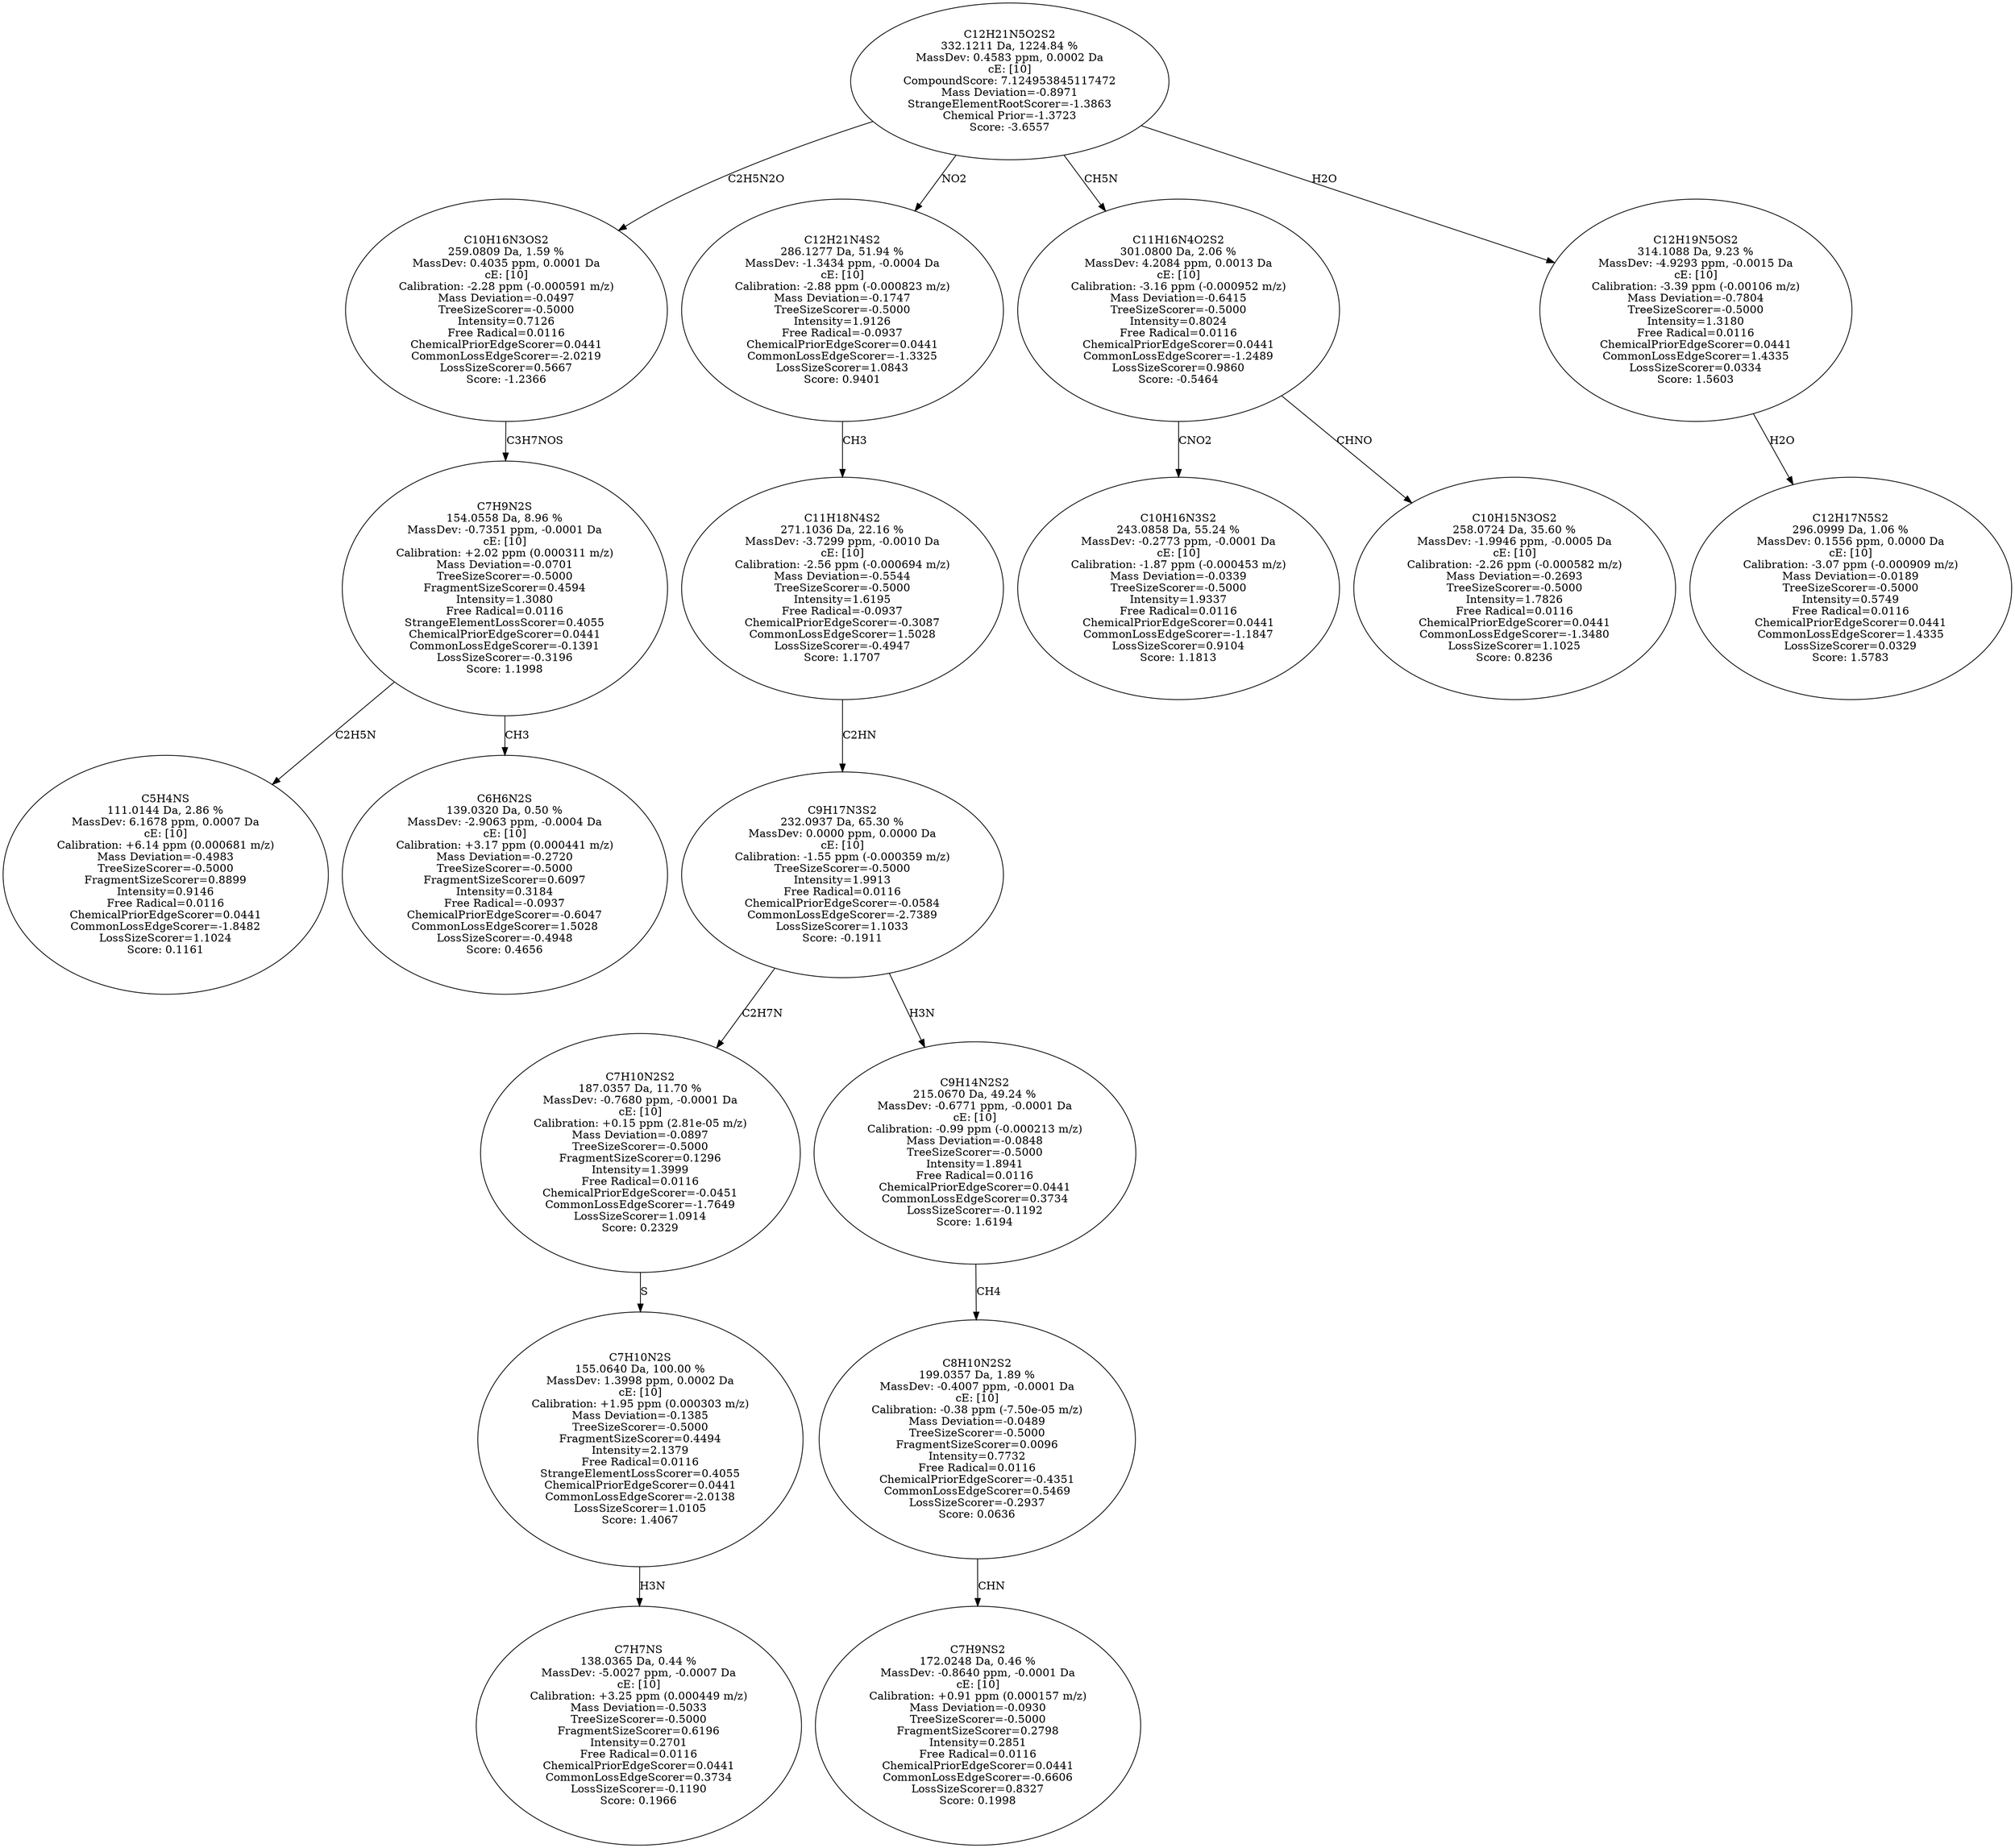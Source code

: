 strict digraph {
v1 [label="C5H4NS\n111.0144 Da, 2.86 %\nMassDev: 6.1678 ppm, 0.0007 Da\ncE: [10]\nCalibration: +6.14 ppm (0.000681 m/z)\nMass Deviation=-0.4983\nTreeSizeScorer=-0.5000\nFragmentSizeScorer=0.8899\nIntensity=0.9146\nFree Radical=0.0116\nChemicalPriorEdgeScorer=0.0441\nCommonLossEdgeScorer=-1.8482\nLossSizeScorer=1.1024\nScore: 0.1161"];
v2 [label="C6H6N2S\n139.0320 Da, 0.50 %\nMassDev: -2.9063 ppm, -0.0004 Da\ncE: [10]\nCalibration: +3.17 ppm (0.000441 m/z)\nMass Deviation=-0.2720\nTreeSizeScorer=-0.5000\nFragmentSizeScorer=0.6097\nIntensity=0.3184\nFree Radical=-0.0937\nChemicalPriorEdgeScorer=-0.6047\nCommonLossEdgeScorer=1.5028\nLossSizeScorer=-0.4948\nScore: 0.4656"];
v3 [label="C7H9N2S\n154.0558 Da, 8.96 %\nMassDev: -0.7351 ppm, -0.0001 Da\ncE: [10]\nCalibration: +2.02 ppm (0.000311 m/z)\nMass Deviation=-0.0701\nTreeSizeScorer=-0.5000\nFragmentSizeScorer=0.4594\nIntensity=1.3080\nFree Radical=0.0116\nStrangeElementLossScorer=0.4055\nChemicalPriorEdgeScorer=0.0441\nCommonLossEdgeScorer=-0.1391\nLossSizeScorer=-0.3196\nScore: 1.1998"];
v4 [label="C10H16N3OS2\n259.0809 Da, 1.59 %\nMassDev: 0.4035 ppm, 0.0001 Da\ncE: [10]\nCalibration: -2.28 ppm (-0.000591 m/z)\nMass Deviation=-0.0497\nTreeSizeScorer=-0.5000\nIntensity=0.7126\nFree Radical=0.0116\nChemicalPriorEdgeScorer=0.0441\nCommonLossEdgeScorer=-2.0219\nLossSizeScorer=0.5667\nScore: -1.2366"];
v5 [label="C7H7NS\n138.0365 Da, 0.44 %\nMassDev: -5.0027 ppm, -0.0007 Da\ncE: [10]\nCalibration: +3.25 ppm (0.000449 m/z)\nMass Deviation=-0.5033\nTreeSizeScorer=-0.5000\nFragmentSizeScorer=0.6196\nIntensity=0.2701\nFree Radical=0.0116\nChemicalPriorEdgeScorer=0.0441\nCommonLossEdgeScorer=0.3734\nLossSizeScorer=-0.1190\nScore: 0.1966"];
v6 [label="C7H10N2S\n155.0640 Da, 100.00 %\nMassDev: 1.3998 ppm, 0.0002 Da\ncE: [10]\nCalibration: +1.95 ppm (0.000303 m/z)\nMass Deviation=-0.1385\nTreeSizeScorer=-0.5000\nFragmentSizeScorer=0.4494\nIntensity=2.1379\nFree Radical=0.0116\nStrangeElementLossScorer=0.4055\nChemicalPriorEdgeScorer=0.0441\nCommonLossEdgeScorer=-2.0138\nLossSizeScorer=1.0105\nScore: 1.4067"];
v7 [label="C7H10N2S2\n187.0357 Da, 11.70 %\nMassDev: -0.7680 ppm, -0.0001 Da\ncE: [10]\nCalibration: +0.15 ppm (2.81e-05 m/z)\nMass Deviation=-0.0897\nTreeSizeScorer=-0.5000\nFragmentSizeScorer=0.1296\nIntensity=1.3999\nFree Radical=0.0116\nChemicalPriorEdgeScorer=-0.0451\nCommonLossEdgeScorer=-1.7649\nLossSizeScorer=1.0914\nScore: 0.2329"];
v8 [label="C7H9NS2\n172.0248 Da, 0.46 %\nMassDev: -0.8640 ppm, -0.0001 Da\ncE: [10]\nCalibration: +0.91 ppm (0.000157 m/z)\nMass Deviation=-0.0930\nTreeSizeScorer=-0.5000\nFragmentSizeScorer=0.2798\nIntensity=0.2851\nFree Radical=0.0116\nChemicalPriorEdgeScorer=0.0441\nCommonLossEdgeScorer=-0.6606\nLossSizeScorer=0.8327\nScore: 0.1998"];
v9 [label="C8H10N2S2\n199.0357 Da, 1.89 %\nMassDev: -0.4007 ppm, -0.0001 Da\ncE: [10]\nCalibration: -0.38 ppm (-7.50e-05 m/z)\nMass Deviation=-0.0489\nTreeSizeScorer=-0.5000\nFragmentSizeScorer=0.0096\nIntensity=0.7732\nFree Radical=0.0116\nChemicalPriorEdgeScorer=-0.4351\nCommonLossEdgeScorer=0.5469\nLossSizeScorer=-0.2937\nScore: 0.0636"];
v10 [label="C9H14N2S2\n215.0670 Da, 49.24 %\nMassDev: -0.6771 ppm, -0.0001 Da\ncE: [10]\nCalibration: -0.99 ppm (-0.000213 m/z)\nMass Deviation=-0.0848\nTreeSizeScorer=-0.5000\nIntensity=1.8941\nFree Radical=0.0116\nChemicalPriorEdgeScorer=0.0441\nCommonLossEdgeScorer=0.3734\nLossSizeScorer=-0.1192\nScore: 1.6194"];
v11 [label="C9H17N3S2\n232.0937 Da, 65.30 %\nMassDev: 0.0000 ppm, 0.0000 Da\ncE: [10]\nCalibration: -1.55 ppm (-0.000359 m/z)\nTreeSizeScorer=-0.5000\nIntensity=1.9913\nFree Radical=0.0116\nChemicalPriorEdgeScorer=-0.0584\nCommonLossEdgeScorer=-2.7389\nLossSizeScorer=1.1033\nScore: -0.1911"];
v12 [label="C11H18N4S2\n271.1036 Da, 22.16 %\nMassDev: -3.7299 ppm, -0.0010 Da\ncE: [10]\nCalibration: -2.56 ppm (-0.000694 m/z)\nMass Deviation=-0.5544\nTreeSizeScorer=-0.5000\nIntensity=1.6195\nFree Radical=-0.0937\nChemicalPriorEdgeScorer=-0.3087\nCommonLossEdgeScorer=1.5028\nLossSizeScorer=-0.4947\nScore: 1.1707"];
v13 [label="C12H21N4S2\n286.1277 Da, 51.94 %\nMassDev: -1.3434 ppm, -0.0004 Da\ncE: [10]\nCalibration: -2.88 ppm (-0.000823 m/z)\nMass Deviation=-0.1747\nTreeSizeScorer=-0.5000\nIntensity=1.9126\nFree Radical=-0.0937\nChemicalPriorEdgeScorer=0.0441\nCommonLossEdgeScorer=-1.3325\nLossSizeScorer=1.0843\nScore: 0.9401"];
v14 [label="C10H16N3S2\n243.0858 Da, 55.24 %\nMassDev: -0.2773 ppm, -0.0001 Da\ncE: [10]\nCalibration: -1.87 ppm (-0.000453 m/z)\nMass Deviation=-0.0339\nTreeSizeScorer=-0.5000\nIntensity=1.9337\nFree Radical=0.0116\nChemicalPriorEdgeScorer=0.0441\nCommonLossEdgeScorer=-1.1847\nLossSizeScorer=0.9104\nScore: 1.1813"];
v15 [label="C10H15N3OS2\n258.0724 Da, 35.60 %\nMassDev: -1.9946 ppm, -0.0005 Da\ncE: [10]\nCalibration: -2.26 ppm (-0.000582 m/z)\nMass Deviation=-0.2693\nTreeSizeScorer=-0.5000\nIntensity=1.7826\nFree Radical=0.0116\nChemicalPriorEdgeScorer=0.0441\nCommonLossEdgeScorer=-1.3480\nLossSizeScorer=1.1025\nScore: 0.8236"];
v16 [label="C11H16N4O2S2\n301.0800 Da, 2.06 %\nMassDev: 4.2084 ppm, 0.0013 Da\ncE: [10]\nCalibration: -3.16 ppm (-0.000952 m/z)\nMass Deviation=-0.6415\nTreeSizeScorer=-0.5000\nIntensity=0.8024\nFree Radical=0.0116\nChemicalPriorEdgeScorer=0.0441\nCommonLossEdgeScorer=-1.2489\nLossSizeScorer=0.9860\nScore: -0.5464"];
v17 [label="C12H17N5S2\n296.0999 Da, 1.06 %\nMassDev: 0.1556 ppm, 0.0000 Da\ncE: [10]\nCalibration: -3.07 ppm (-0.000909 m/z)\nMass Deviation=-0.0189\nTreeSizeScorer=-0.5000\nIntensity=0.5749\nFree Radical=0.0116\nChemicalPriorEdgeScorer=0.0441\nCommonLossEdgeScorer=1.4335\nLossSizeScorer=0.0329\nScore: 1.5783"];
v18 [label="C12H19N5OS2\n314.1088 Da, 9.23 %\nMassDev: -4.9293 ppm, -0.0015 Da\ncE: [10]\nCalibration: -3.39 ppm (-0.00106 m/z)\nMass Deviation=-0.7804\nTreeSizeScorer=-0.5000\nIntensity=1.3180\nFree Radical=0.0116\nChemicalPriorEdgeScorer=0.0441\nCommonLossEdgeScorer=1.4335\nLossSizeScorer=0.0334\nScore: 1.5603"];
v19 [label="C12H21N5O2S2\n332.1211 Da, 1224.84 %\nMassDev: 0.4583 ppm, 0.0002 Da\ncE: [10]\nCompoundScore: 7.124953845117472\nMass Deviation=-0.8971\nStrangeElementRootScorer=-1.3863\nChemical Prior=-1.3723\nScore: -3.6557"];
v3 -> v1 [label="C2H5N"];
v3 -> v2 [label="CH3"];
v4 -> v3 [label="C3H7NOS"];
v19 -> v4 [label="C2H5N2O"];
v6 -> v5 [label="H3N"];
v7 -> v6 [label="S"];
v11 -> v7 [label="C2H7N"];
v9 -> v8 [label="CHN"];
v10 -> v9 [label="CH4"];
v11 -> v10 [label="H3N"];
v12 -> v11 [label="C2HN"];
v13 -> v12 [label="CH3"];
v19 -> v13 [label="NO2"];
v16 -> v14 [label="CNO2"];
v16 -> v15 [label="CHNO"];
v19 -> v16 [label="CH5N"];
v18 -> v17 [label="H2O"];
v19 -> v18 [label="H2O"];
}